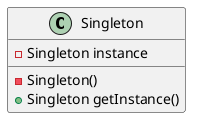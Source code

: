 @startuml
'https://plantuml.com/class-diagram
'https://plantuml.com/zh/class-diagram

class Singleton{
- Singleton instance
- Singleton()
+ Singleton getInstance()
}

@enduml